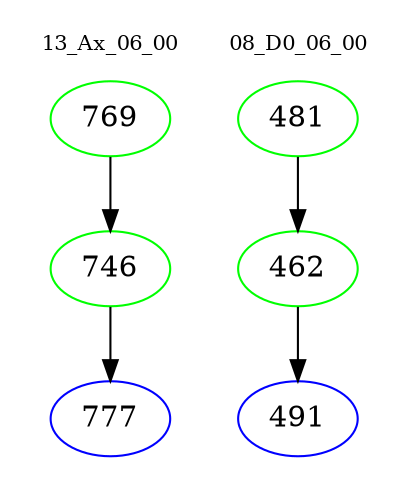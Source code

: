 digraph{
subgraph cluster_0 {
color = white
label = "13_Ax_06_00";
fontsize=10;
T0_769 [label="769", color="green"]
T0_769 -> T0_746 [color="black"]
T0_746 [label="746", color="green"]
T0_746 -> T0_777 [color="black"]
T0_777 [label="777", color="blue"]
}
subgraph cluster_1 {
color = white
label = "08_D0_06_00";
fontsize=10;
T1_481 [label="481", color="green"]
T1_481 -> T1_462 [color="black"]
T1_462 [label="462", color="green"]
T1_462 -> T1_491 [color="black"]
T1_491 [label="491", color="blue"]
}
}
